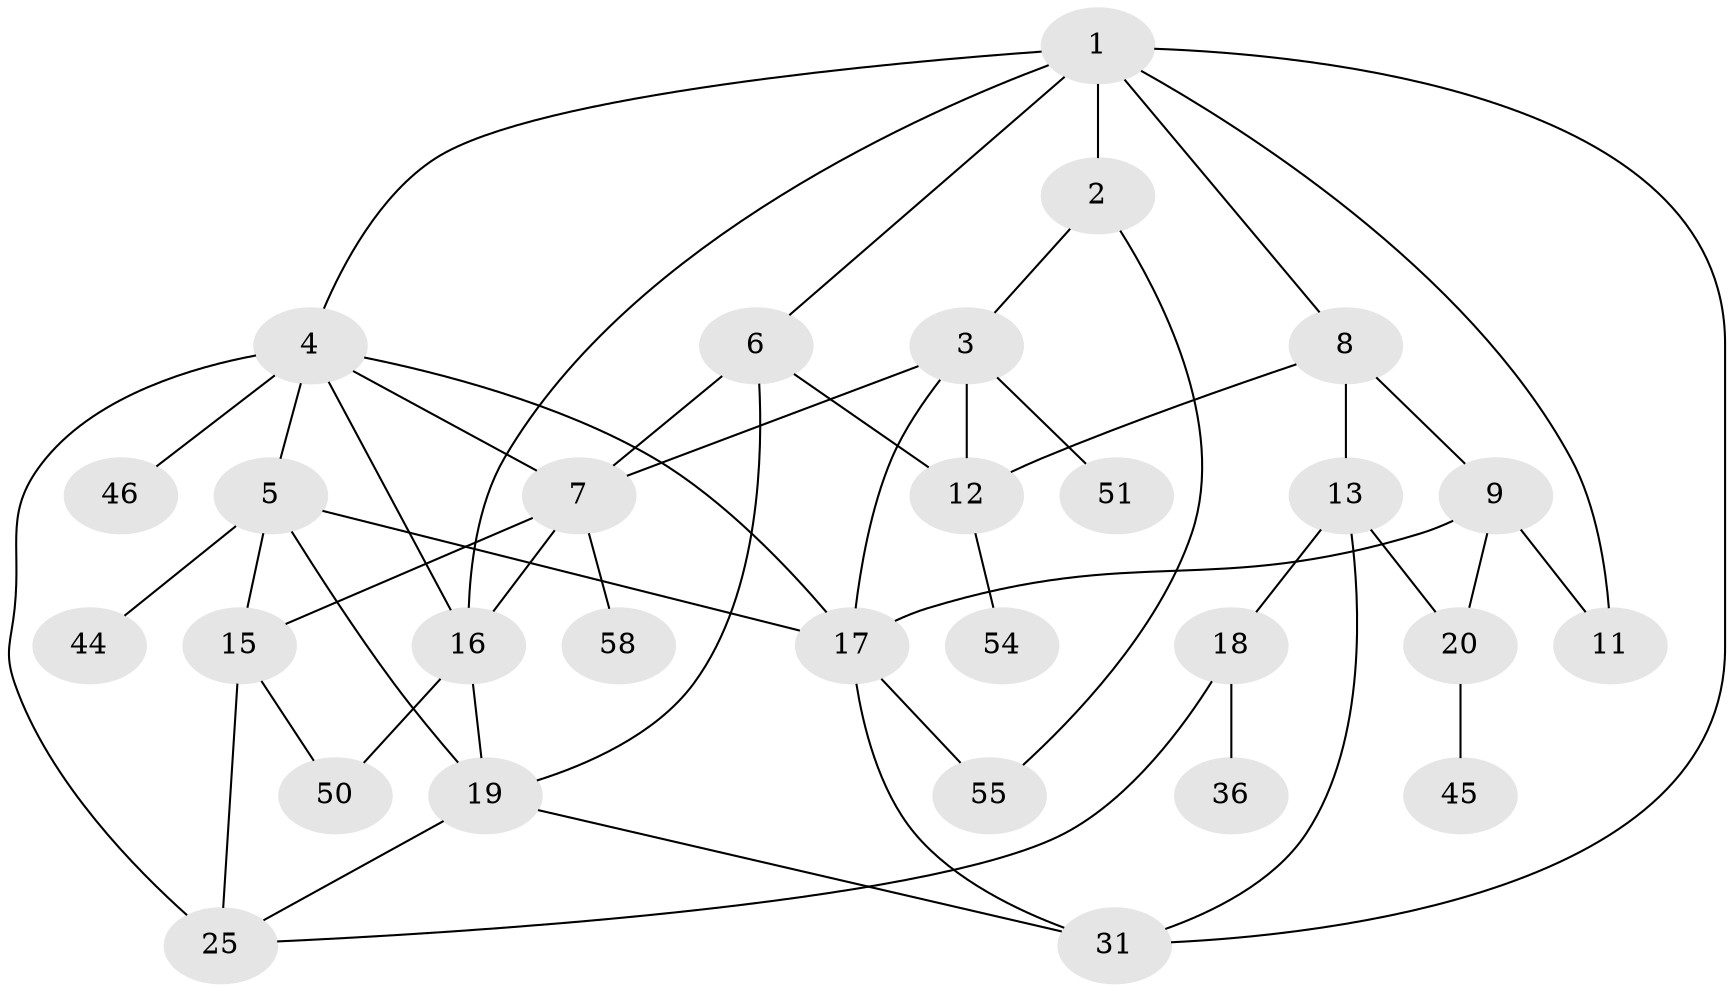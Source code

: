// original degree distribution, {7: 0.01694915254237288, 3: 0.2542372881355932, 5: 0.1016949152542373, 4: 0.13559322033898305, 6: 0.01694915254237288, 2: 0.2711864406779661, 1: 0.2033898305084746}
// Generated by graph-tools (version 1.1) at 2025/13/03/09/25 04:13:35]
// undirected, 29 vertices, 50 edges
graph export_dot {
graph [start="1"]
  node [color=gray90,style=filled];
  1;
  2;
  3 [super="+32"];
  4 [super="+42+14+49"];
  5 [super="+27"];
  6 [super="+43"];
  7 [super="+52+34"];
  8 [super="+38+21"];
  9 [super="+57+10"];
  11;
  12;
  13;
  15 [super="+22+24"];
  16 [super="+23"];
  17 [super="+33"];
  18;
  19 [super="+29+28"];
  20;
  25 [super="+26"];
  31 [super="+59+48"];
  36;
  44;
  45;
  46;
  50;
  51;
  54;
  55;
  58;
  1 -- 2;
  1 -- 4;
  1 -- 6;
  1 -- 8;
  1 -- 11;
  1 -- 31;
  1 -- 16;
  2 -- 3;
  2 -- 55;
  3 -- 51;
  3 -- 17;
  3 -- 12;
  3 -- 7;
  4 -- 5;
  4 -- 25 [weight=2];
  4 -- 46;
  4 -- 16;
  4 -- 17;
  4 -- 7;
  5 -- 15;
  5 -- 19;
  5 -- 44;
  5 -- 17;
  6 -- 7;
  6 -- 12;
  6 -- 19;
  7 -- 16;
  7 -- 58;
  7 -- 15;
  8 -- 9;
  8 -- 12 [weight=2];
  8 -- 13;
  9 -- 11;
  9 -- 20;
  9 -- 17;
  12 -- 54;
  13 -- 18;
  13 -- 20;
  13 -- 31;
  15 -- 25;
  15 -- 50;
  16 -- 50;
  16 -- 19;
  17 -- 55;
  17 -- 31;
  18 -- 36;
  18 -- 25;
  19 -- 25;
  19 -- 31;
  20 -- 45;
}
